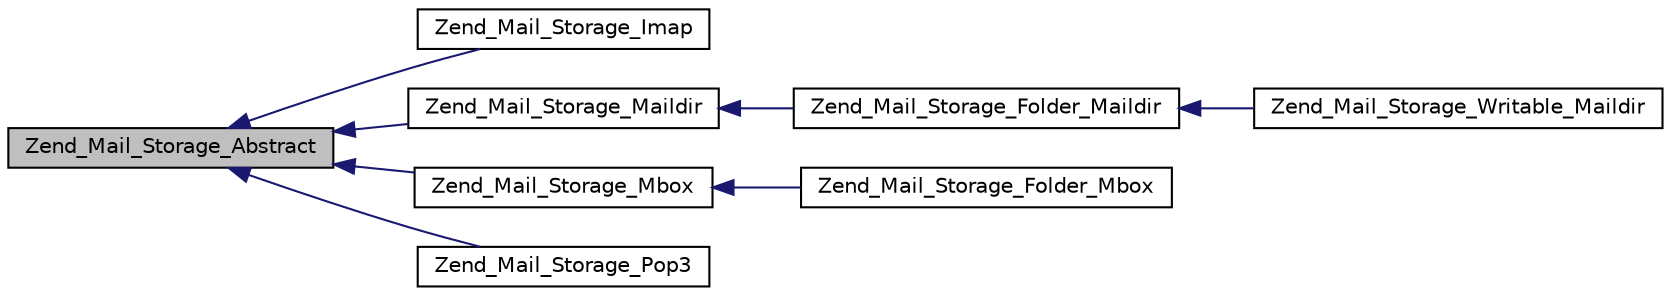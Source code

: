 digraph G
{
  edge [fontname="Helvetica",fontsize="10",labelfontname="Helvetica",labelfontsize="10"];
  node [fontname="Helvetica",fontsize="10",shape=record];
  rankdir="LR";
  Node1 [label="Zend_Mail_Storage_Abstract",height=0.2,width=0.4,color="black", fillcolor="grey75", style="filled" fontcolor="black"];
  Node1 -> Node2 [dir="back",color="midnightblue",fontsize="10",style="solid",fontname="Helvetica"];
  Node2 [label="Zend_Mail_Storage_Imap",height=0.2,width=0.4,color="black", fillcolor="white", style="filled",URL="$class_zend___mail___storage___imap.html"];
  Node1 -> Node3 [dir="back",color="midnightblue",fontsize="10",style="solid",fontname="Helvetica"];
  Node3 [label="Zend_Mail_Storage_Maildir",height=0.2,width=0.4,color="black", fillcolor="white", style="filled",URL="$class_zend___mail___storage___maildir.html"];
  Node3 -> Node4 [dir="back",color="midnightblue",fontsize="10",style="solid",fontname="Helvetica"];
  Node4 [label="Zend_Mail_Storage_Folder_Maildir",height=0.2,width=0.4,color="black", fillcolor="white", style="filled",URL="$class_zend___mail___storage___folder___maildir.html"];
  Node4 -> Node5 [dir="back",color="midnightblue",fontsize="10",style="solid",fontname="Helvetica"];
  Node5 [label="Zend_Mail_Storage_Writable_Maildir",height=0.2,width=0.4,color="black", fillcolor="white", style="filled",URL="$class_zend___mail___storage___writable___maildir.html"];
  Node1 -> Node6 [dir="back",color="midnightblue",fontsize="10",style="solid",fontname="Helvetica"];
  Node6 [label="Zend_Mail_Storage_Mbox",height=0.2,width=0.4,color="black", fillcolor="white", style="filled",URL="$class_zend___mail___storage___mbox.html"];
  Node6 -> Node7 [dir="back",color="midnightblue",fontsize="10",style="solid",fontname="Helvetica"];
  Node7 [label="Zend_Mail_Storage_Folder_Mbox",height=0.2,width=0.4,color="black", fillcolor="white", style="filled",URL="$class_zend___mail___storage___folder___mbox.html"];
  Node1 -> Node8 [dir="back",color="midnightblue",fontsize="10",style="solid",fontname="Helvetica"];
  Node8 [label="Zend_Mail_Storage_Pop3",height=0.2,width=0.4,color="black", fillcolor="white", style="filled",URL="$class_zend___mail___storage___pop3.html"];
}
